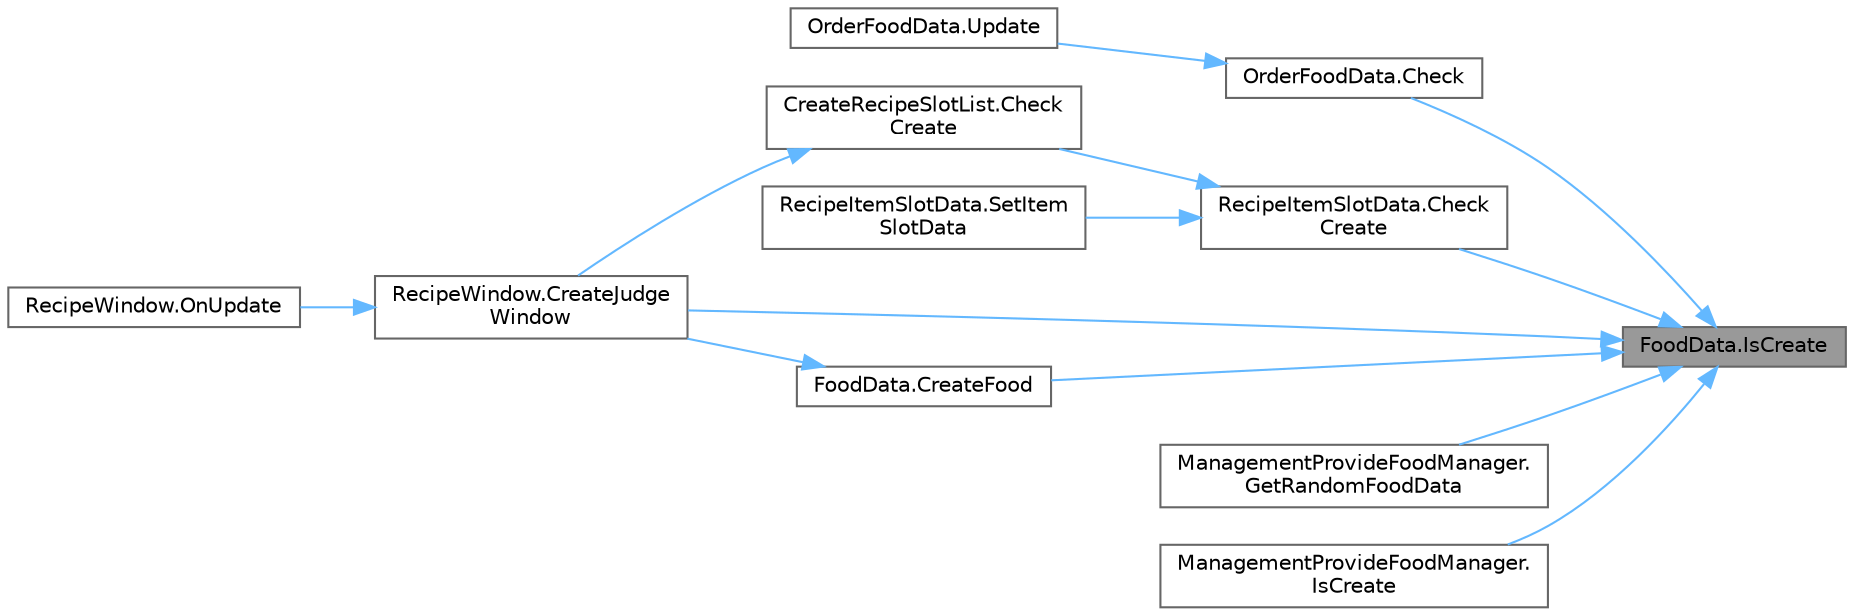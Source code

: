 digraph "FoodData.IsCreate"
{
 // LATEX_PDF_SIZE
  bgcolor="transparent";
  edge [fontname=Helvetica,fontsize=10,labelfontname=Helvetica,labelfontsize=10];
  node [fontname=Helvetica,fontsize=10,shape=box,height=0.2,width=0.4];
  rankdir="RL";
  Node1 [id="Node000001",label="FoodData.IsCreate",height=0.2,width=0.4,color="gray40", fillcolor="grey60", style="filled", fontcolor="black",tooltip="引数料理が作成できるか確認するメソッド"];
  Node1 -> Node2 [id="edge13_Node000001_Node000002",dir="back",color="steelblue1",style="solid",tooltip=" "];
  Node2 [id="Node000002",label="OrderFoodData.Check",height=0.2,width=0.4,color="grey40", fillcolor="white", style="filled",URL="$class_order_food_data.html#a17008c4ac61c21c722cc2da1c5154990",tooltip=" "];
  Node2 -> Node3 [id="edge14_Node000002_Node000003",dir="back",color="steelblue1",style="solid",tooltip=" "];
  Node3 [id="Node000003",label="OrderFoodData.Update",height=0.2,width=0.4,color="grey40", fillcolor="white", style="filled",URL="$class_order_food_data.html#a96fc264290b014fc37f051514da8af35",tooltip=" "];
  Node1 -> Node4 [id="edge15_Node000001_Node000004",dir="back",color="steelblue1",style="solid",tooltip=" "];
  Node4 [id="Node000004",label="RecipeItemSlotData.Check\lCreate",height=0.2,width=0.4,color="grey40", fillcolor="white", style="filled",URL="$class_recipe_item_slot_data.html#ac58cf30a9a738e7cf0c940a79df73482",tooltip=" "];
  Node4 -> Node5 [id="edge16_Node000004_Node000005",dir="back",color="steelblue1",style="solid",tooltip=" "];
  Node5 [id="Node000005",label="CreateRecipeSlotList.Check\lCreate",height=0.2,width=0.4,color="grey40", fillcolor="white", style="filled",URL="$class_create_recipe_slot_list.html#aa7d1f8fa388019c770da8763db9a8455",tooltip=" "];
  Node5 -> Node6 [id="edge17_Node000005_Node000006",dir="back",color="steelblue1",style="solid",tooltip=" "];
  Node6 [id="Node000006",label="RecipeWindow.CreateJudge\lWindow",height=0.2,width=0.4,color="grey40", fillcolor="white", style="filled",URL="$class_recipe_window.html#a7c9e7d7330d1251a53c895b44ed8864a",tooltip=" "];
  Node6 -> Node7 [id="edge18_Node000006_Node000007",dir="back",color="steelblue1",style="solid",tooltip=" "];
  Node7 [id="Node000007",label="RecipeWindow.OnUpdate",height=0.2,width=0.4,color="grey40", fillcolor="white", style="filled",URL="$class_recipe_window.html#a91631656f295517aab1d288bc6a5ba8b",tooltip=" "];
  Node4 -> Node8 [id="edge19_Node000004_Node000008",dir="back",color="steelblue1",style="solid",tooltip=" "];
  Node8 [id="Node000008",label="RecipeItemSlotData.SetItem\lSlotData",height=0.2,width=0.4,color="grey40", fillcolor="white", style="filled",URL="$class_recipe_item_slot_data.html#ae7e2162f8df9d9788047a957924bf568",tooltip=" "];
  Node1 -> Node9 [id="edge20_Node000001_Node000009",dir="back",color="steelblue1",style="solid",tooltip=" "];
  Node9 [id="Node000009",label="FoodData.CreateFood",height=0.2,width=0.4,color="grey40", fillcolor="white", style="filled",URL="$class_food_data.html#a2a2d34ca8545277e0dc471ffde0c3526",tooltip="引数料理を作成後、ポケットに追加する"];
  Node9 -> Node6 [id="edge21_Node000009_Node000006",dir="back",color="steelblue1",style="solid",tooltip=" "];
  Node1 -> Node6 [id="edge22_Node000001_Node000006",dir="back",color="steelblue1",style="solid",tooltip=" "];
  Node1 -> Node10 [id="edge23_Node000001_Node000010",dir="back",color="steelblue1",style="solid",tooltip=" "];
  Node10 [id="Node000010",label="ManagementProvideFoodManager.\lGetRandomFoodData",height=0.2,width=0.4,color="grey40", fillcolor="white", style="filled",URL="$class_management_provide_food_manager.html#a1ee4da1f32deea8d2f1e862fe668839e",tooltip="リストからランダムで料理データを取得 提供できるものが無ければnullを返す"];
  Node1 -> Node11 [id="edge24_Node000001_Node000011",dir="back",color="steelblue1",style="solid",tooltip=" "];
  Node11 [id="Node000011",label="ManagementProvideFoodManager.\lIsCreate",height=0.2,width=0.4,color="grey40", fillcolor="white", style="filled",URL="$class_management_provide_food_manager.html#a6c9389f53cfe94ca622bd7c3108fa065",tooltip="提供料理が作成可能かどうか確認する"];
}
